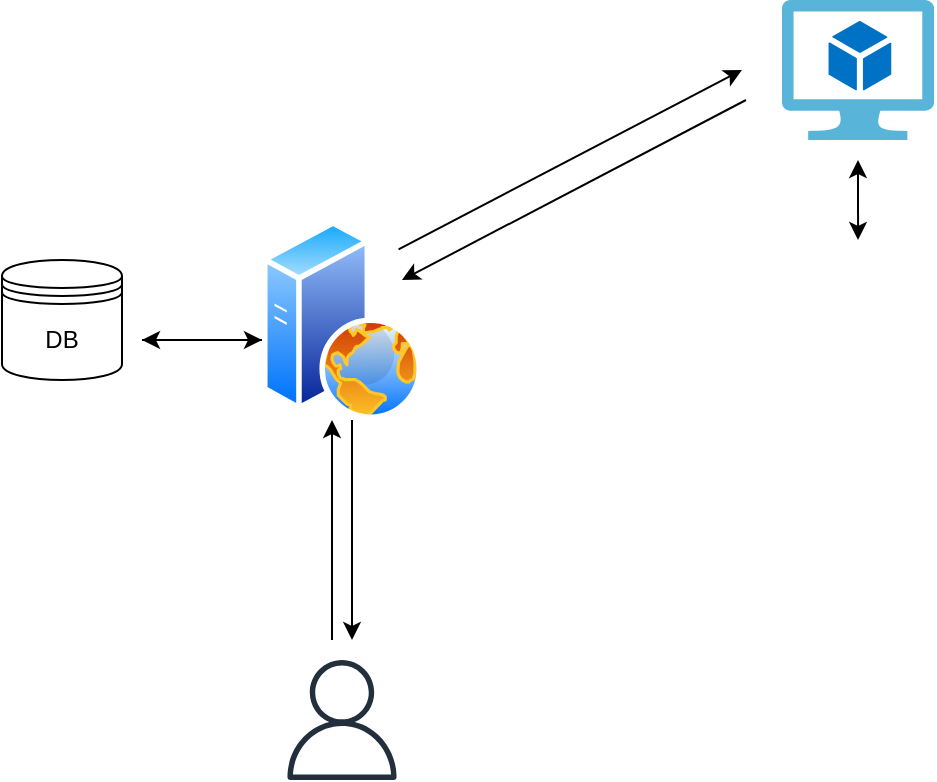 <mxfile version="25.0.3">
  <diagram name="Page-1" id="s5SjI72cEqGY2J3MmayP">
    <mxGraphModel dx="1167" dy="580" grid="1" gridSize="10" guides="1" tooltips="1" connect="1" arrows="1" fold="1" page="1" pageScale="1" pageWidth="827" pageHeight="1169" math="0" shadow="0">
      <root>
        <mxCell id="0" />
        <mxCell id="1" parent="0" />
        <mxCell id="R5K-bJTAC8WpjGURZwCE-2" value="" style="image;sketch=0;aspect=fixed;html=1;points=[];align=center;fontSize=12;image=img/lib/mscae/Virtual_Machine_2.svg;" vertex="1" parent="1">
          <mxGeometry x="650" y="90" width="76.08" height="70" as="geometry" />
        </mxCell>
        <mxCell id="R5K-bJTAC8WpjGURZwCE-5" value="" style="image;aspect=fixed;perimeter=ellipsePerimeter;html=1;align=center;shadow=0;dashed=0;spacingTop=3;image=img/lib/active_directory/web_server.svg;" vertex="1" parent="1">
          <mxGeometry x="390" y="200" width="80" height="100" as="geometry" />
        </mxCell>
        <mxCell id="R5K-bJTAC8WpjGURZwCE-21" value="" style="shape=image;html=1;verticalAlign=top;verticalLabelPosition=bottom;labelBackgroundColor=#ffffff;imageAspect=0;aspect=fixed;image=https://cdn1.iconfinder.com/data/icons/unicons-line-vol-3/24/docker-128.png" vertex="1" parent="1">
          <mxGeometry x="659.04" y="210" width="58" height="58" as="geometry" />
        </mxCell>
        <mxCell id="R5K-bJTAC8WpjGURZwCE-22" value="DB" style="shape=datastore;whiteSpace=wrap;html=1;" vertex="1" parent="1">
          <mxGeometry x="260" y="220" width="60" height="60" as="geometry" />
        </mxCell>
        <mxCell id="R5K-bJTAC8WpjGURZwCE-24" value="" style="sketch=0;outlineConnect=0;fontColor=#232F3E;gradientColor=none;fillColor=#232F3D;strokeColor=none;dashed=0;verticalLabelPosition=bottom;verticalAlign=top;align=center;html=1;fontSize=12;fontStyle=0;aspect=fixed;pointerEvents=1;shape=mxgraph.aws4.user;" vertex="1" parent="1">
          <mxGeometry x="400" y="420" width="60" height="60" as="geometry" />
        </mxCell>
        <mxCell id="R5K-bJTAC8WpjGURZwCE-33" value="" style="group" vertex="1" connectable="0" parent="1">
          <mxGeometry x="425" y="300" width="10" height="110" as="geometry" />
        </mxCell>
        <mxCell id="R5K-bJTAC8WpjGURZwCE-25" value="" style="endArrow=classic;html=1;rounded=0;entryX=0.5;entryY=1;entryDx=0;entryDy=0;targetPerimeterSpacing=0;sourcePerimeterSpacing=0;" edge="1" parent="R5K-bJTAC8WpjGURZwCE-33">
          <mxGeometry width="50" height="50" relative="1" as="geometry">
            <mxPoint y="110" as="sourcePoint" />
            <mxPoint as="targetPoint" />
          </mxGeometry>
        </mxCell>
        <mxCell id="R5K-bJTAC8WpjGURZwCE-32" value="" style="endArrow=none;html=1;rounded=0;entryX=0.5;entryY=1;entryDx=0;entryDy=0;startArrow=classic;startFill=1;endFill=0;" edge="1" parent="R5K-bJTAC8WpjGURZwCE-33">
          <mxGeometry width="50" height="50" relative="1" as="geometry">
            <mxPoint x="10" y="110" as="sourcePoint" />
            <mxPoint x="10" as="targetPoint" />
          </mxGeometry>
        </mxCell>
        <mxCell id="R5K-bJTAC8WpjGURZwCE-34" value="" style="group;rotation=90;" vertex="1" connectable="0" parent="1">
          <mxGeometry x="350" y="210" width="10" height="110" as="geometry" />
        </mxCell>
        <mxCell id="R5K-bJTAC8WpjGURZwCE-37" value="" style="group" vertex="1" connectable="0" parent="R5K-bJTAC8WpjGURZwCE-34">
          <mxGeometry x="-20" y="50" width="60" as="geometry" />
        </mxCell>
        <mxCell id="R5K-bJTAC8WpjGURZwCE-35" value="" style="endArrow=classic;html=1;rounded=0;entryX=0.5;entryY=1;entryDx=0;entryDy=0;targetPerimeterSpacing=0;sourcePerimeterSpacing=0;" edge="1" parent="R5K-bJTAC8WpjGURZwCE-37">
          <mxGeometry width="50" height="50" relative="1" as="geometry">
            <mxPoint as="sourcePoint" />
            <mxPoint x="60.0" as="targetPoint" />
          </mxGeometry>
        </mxCell>
        <mxCell id="R5K-bJTAC8WpjGURZwCE-36" value="" style="endArrow=none;html=1;rounded=0;entryX=0.5;entryY=1;entryDx=0;entryDy=0;startArrow=classic;startFill=1;endFill=0;" edge="1" parent="R5K-bJTAC8WpjGURZwCE-37">
          <mxGeometry width="50" height="50" relative="1" as="geometry">
            <mxPoint as="sourcePoint" />
            <mxPoint x="60.0" as="targetPoint" />
          </mxGeometry>
        </mxCell>
        <mxCell id="R5K-bJTAC8WpjGURZwCE-44" value="" style="endArrow=classic;html=1;rounded=0;exitX=1;exitY=0;exitDx=0;exitDy=0;" edge="1" parent="1" source="R5K-bJTAC8WpjGURZwCE-5">
          <mxGeometry width="50" height="50" relative="1" as="geometry">
            <mxPoint x="470" y="280" as="sourcePoint" />
            <mxPoint x="630" y="125" as="targetPoint" />
          </mxGeometry>
        </mxCell>
        <mxCell id="R5K-bJTAC8WpjGURZwCE-45" value="" style="endArrow=none;html=1;rounded=0;exitX=1;exitY=0;exitDx=0;exitDy=0;startArrow=classic;startFill=1;endFill=0;" edge="1" parent="1">
          <mxGeometry width="50" height="50" relative="1" as="geometry">
            <mxPoint x="460" y="230" as="sourcePoint" />
            <mxPoint x="632" y="140" as="targetPoint" />
          </mxGeometry>
        </mxCell>
        <mxCell id="R5K-bJTAC8WpjGURZwCE-46" value="" style="endArrow=classic;startArrow=classic;html=1;rounded=0;" edge="1" parent="1" source="R5K-bJTAC8WpjGURZwCE-21">
          <mxGeometry width="50" height="50" relative="1" as="geometry">
            <mxPoint x="470" y="280" as="sourcePoint" />
            <mxPoint x="688" y="170" as="targetPoint" />
          </mxGeometry>
        </mxCell>
      </root>
    </mxGraphModel>
  </diagram>
</mxfile>
